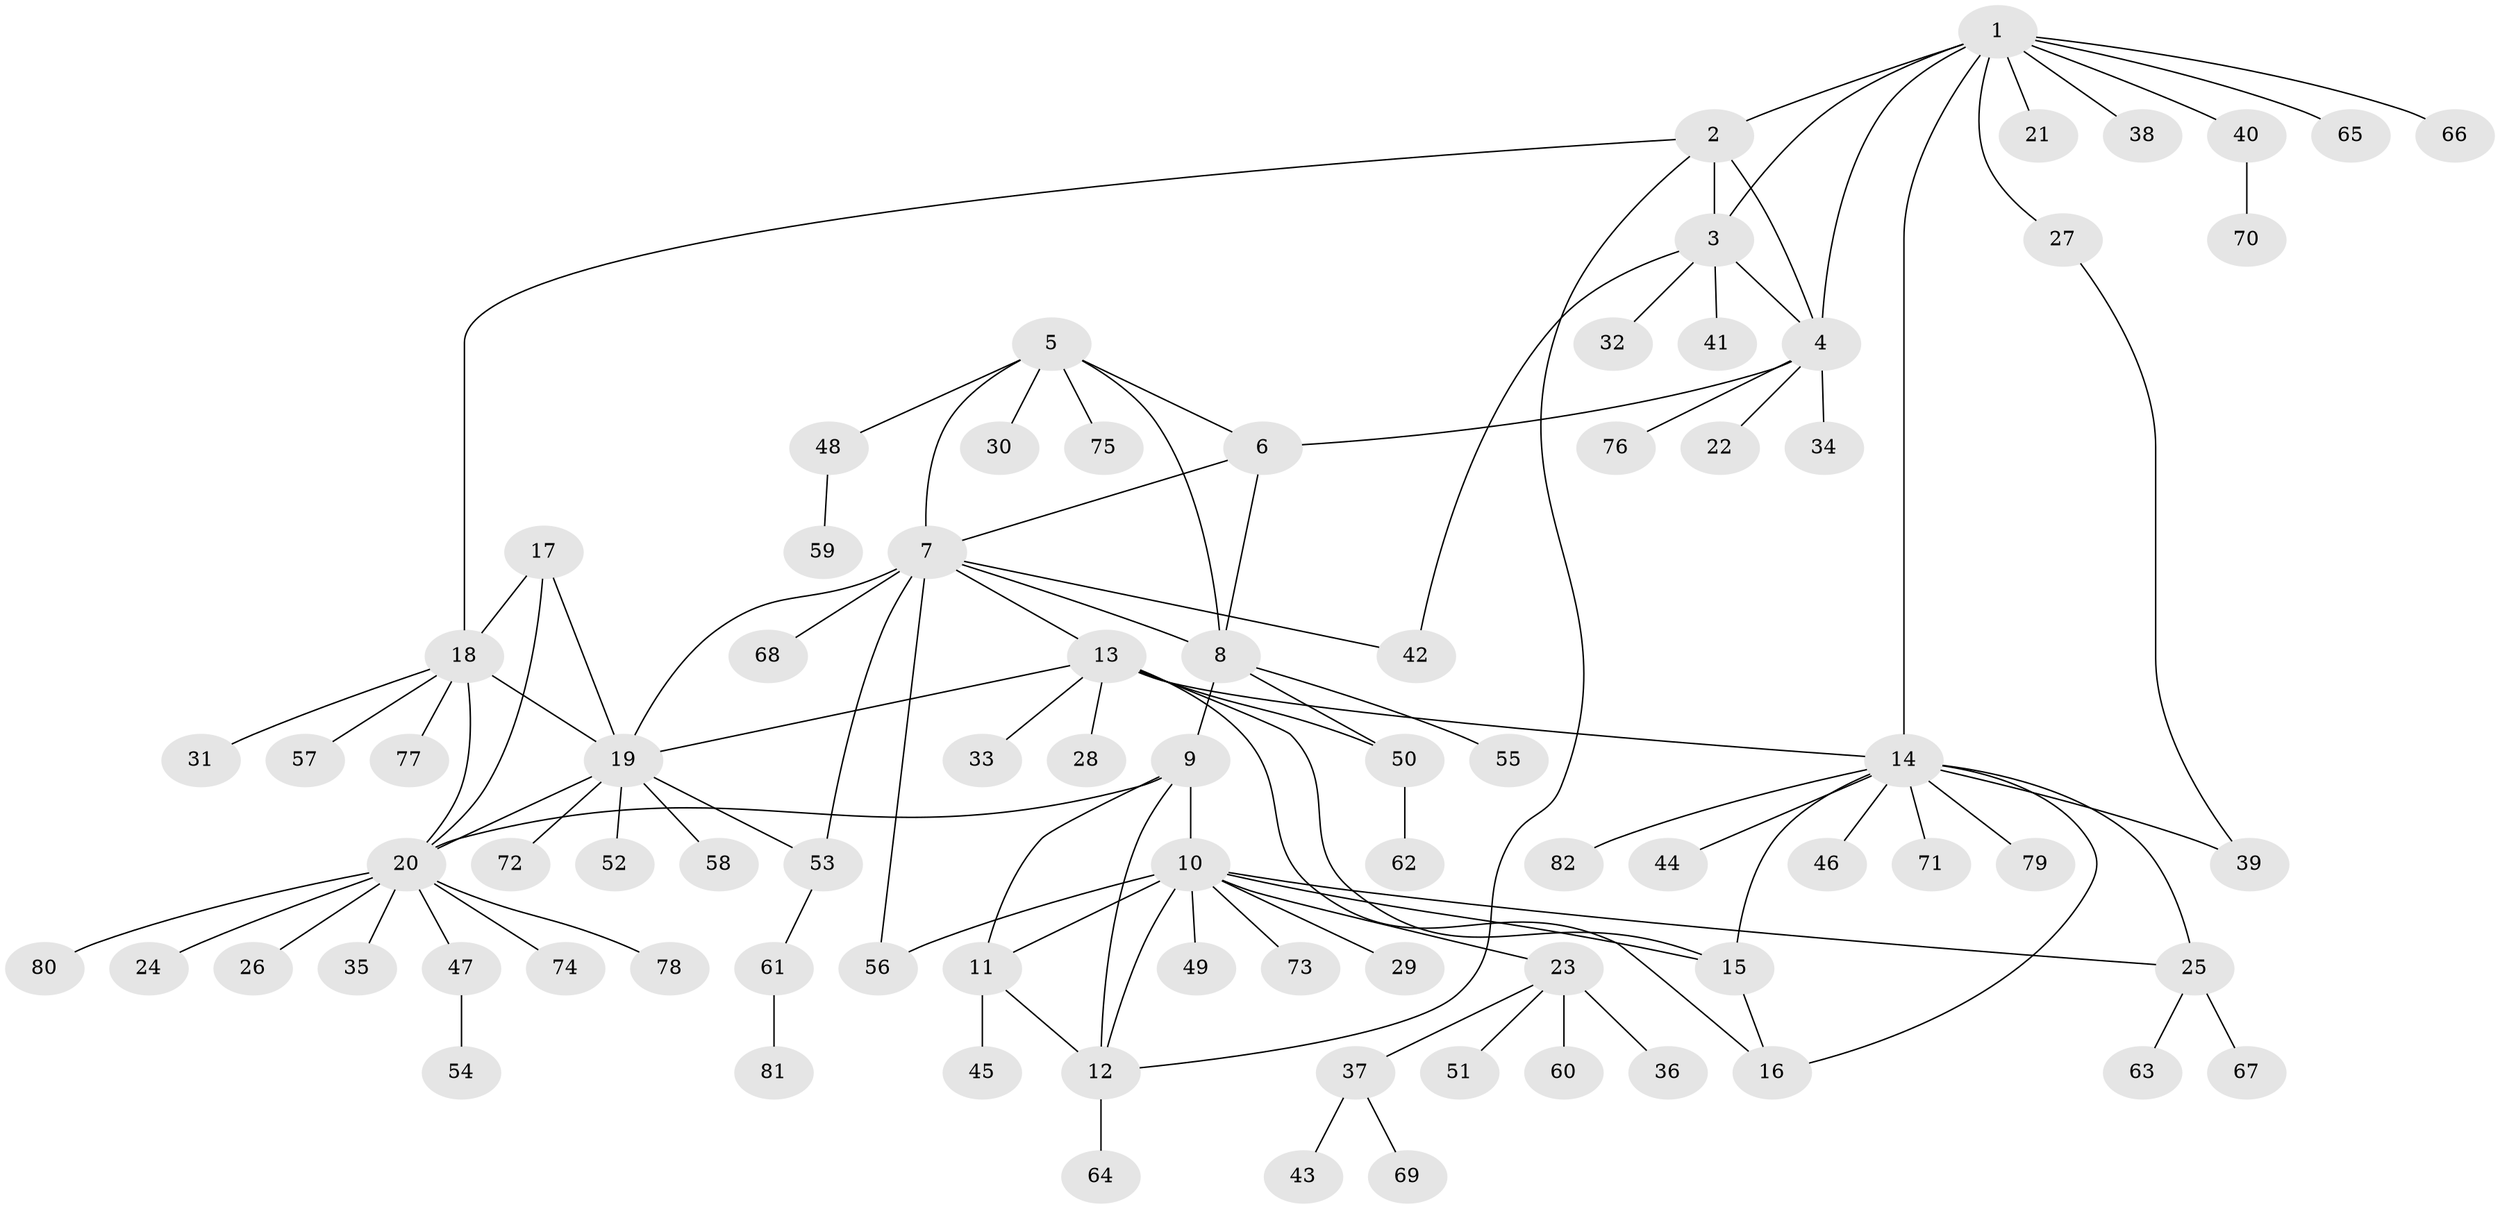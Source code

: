 // coarse degree distribution, {4: 0.12121212121212122, 6: 0.09090909090909091, 1: 0.42424242424242425, 3: 0.06060606060606061, 2: 0.18181818181818182, 7: 0.09090909090909091, 5: 0.030303030303030304}
// Generated by graph-tools (version 1.1) at 2025/37/03/04/25 23:37:40]
// undirected, 82 vertices, 108 edges
graph export_dot {
  node [color=gray90,style=filled];
  1;
  2;
  3;
  4;
  5;
  6;
  7;
  8;
  9;
  10;
  11;
  12;
  13;
  14;
  15;
  16;
  17;
  18;
  19;
  20;
  21;
  22;
  23;
  24;
  25;
  26;
  27;
  28;
  29;
  30;
  31;
  32;
  33;
  34;
  35;
  36;
  37;
  38;
  39;
  40;
  41;
  42;
  43;
  44;
  45;
  46;
  47;
  48;
  49;
  50;
  51;
  52;
  53;
  54;
  55;
  56;
  57;
  58;
  59;
  60;
  61;
  62;
  63;
  64;
  65;
  66;
  67;
  68;
  69;
  70;
  71;
  72;
  73;
  74;
  75;
  76;
  77;
  78;
  79;
  80;
  81;
  82;
  1 -- 2;
  1 -- 3;
  1 -- 4;
  1 -- 14;
  1 -- 21;
  1 -- 27;
  1 -- 38;
  1 -- 40;
  1 -- 65;
  1 -- 66;
  2 -- 3;
  2 -- 4;
  2 -- 12;
  2 -- 18;
  3 -- 4;
  3 -- 32;
  3 -- 41;
  3 -- 42;
  4 -- 6;
  4 -- 22;
  4 -- 34;
  4 -- 76;
  5 -- 6;
  5 -- 7;
  5 -- 8;
  5 -- 30;
  5 -- 48;
  5 -- 75;
  6 -- 7;
  6 -- 8;
  7 -- 8;
  7 -- 13;
  7 -- 19;
  7 -- 42;
  7 -- 53;
  7 -- 56;
  7 -- 68;
  8 -- 9;
  8 -- 50;
  8 -- 55;
  9 -- 10;
  9 -- 11;
  9 -- 12;
  9 -- 20;
  10 -- 11;
  10 -- 12;
  10 -- 15;
  10 -- 23;
  10 -- 25;
  10 -- 29;
  10 -- 49;
  10 -- 56;
  10 -- 73;
  11 -- 12;
  11 -- 45;
  12 -- 64;
  13 -- 14;
  13 -- 15;
  13 -- 16;
  13 -- 19;
  13 -- 28;
  13 -- 33;
  13 -- 50;
  14 -- 15;
  14 -- 16;
  14 -- 25;
  14 -- 39;
  14 -- 44;
  14 -- 46;
  14 -- 71;
  14 -- 79;
  14 -- 82;
  15 -- 16;
  17 -- 18;
  17 -- 19;
  17 -- 20;
  18 -- 19;
  18 -- 20;
  18 -- 31;
  18 -- 57;
  18 -- 77;
  19 -- 20;
  19 -- 52;
  19 -- 53;
  19 -- 58;
  19 -- 72;
  20 -- 24;
  20 -- 26;
  20 -- 35;
  20 -- 47;
  20 -- 74;
  20 -- 78;
  20 -- 80;
  23 -- 36;
  23 -- 37;
  23 -- 51;
  23 -- 60;
  25 -- 63;
  25 -- 67;
  27 -- 39;
  37 -- 43;
  37 -- 69;
  40 -- 70;
  47 -- 54;
  48 -- 59;
  50 -- 62;
  53 -- 61;
  61 -- 81;
}
